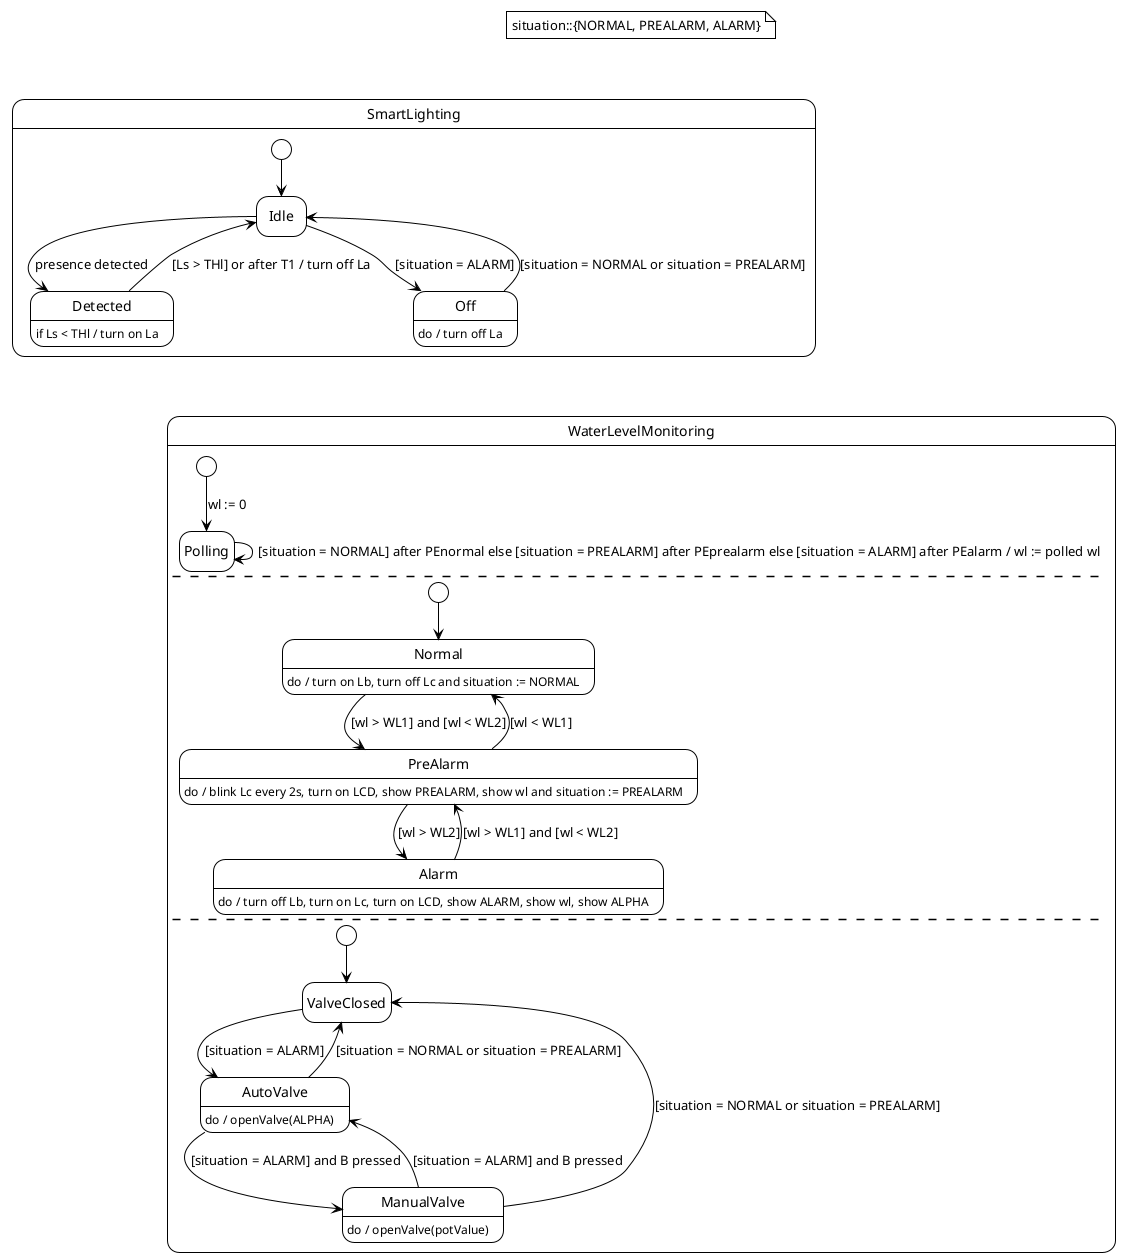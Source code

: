 @startuml State Diagram
!theme plain
hide empty description

note "situation::{NORMAL, PREALARM, ALARM}" as initSituation

initSituation -[hidden]d-> SmartLighting
initSituation -[hidden]d-> WaterLevelMonitoring

state SmartLighting {
    state start1 <<start>>
    state Idle
    state Detected : if Ls < THl / turn on La
    state Off : do / turn off La

    start1 --> Idle
    Idle --> Off : [situation = ALARM]
    Off --> Idle : [situation = NORMAL or situation = PREALARM]
    Idle --> Detected : presence detected
    Detected --> Idle : [Ls > THl] or after T1 / turn off La
}

SmartLighting -[hidden]d-> WaterLevelMonitoring

state WaterLevelMonitoring {
    state wlPolling <<start>>
    state Polling

    wlPolling --> Polling : wl := 0
    Polling --> Polling : [situation = NORMAL] after PEnormal else [situation = PREALARM] after PEprealarm else [situation = ALARM] after PEalarm / wl := polled wl

    --

    state start2 <<start>>
    state Normal : do / turn on Lb, turn off Lc and situation := NORMAL
    state PreAlarm : do / blink Lc every 2s, turn on LCD, show PREALARM, show wl and situation := PREALARM
    state Alarm : do / turn off Lb, turn on Lc, turn on LCD, show ALARM, show wl, show ALPHA
    
    
    start2 --> Normal
    Normal --> PreAlarm : [wl > WL1] and [wl < WL2]
    PreAlarm --> Normal : [wl < WL1]
    PreAlarm --> Alarm : [wl > WL2]
    Alarm --> PreAlarm : [wl > WL1] and [wl < WL2]
    
    --

    state start3 <<start>>
    state ValveClosed
    state AutoValve : do / openValve(ALPHA)
    state ManualValve : do / openValve(potValue)

    start3 --> ValveClosed
    ValveClosed --> AutoValve : [situation = ALARM]
    AutoValve --> ManualValve : [situation = ALARM] and B pressed
    ManualValve --> AutoValve : [situation = ALARM] and B pressed
    AutoValve --> ValveClosed : [situation = NORMAL or situation = PREALARM]
    ManualValve --> ValveClosed : [situation = NORMAL or situation = PREALARM]
    

}








@enduml